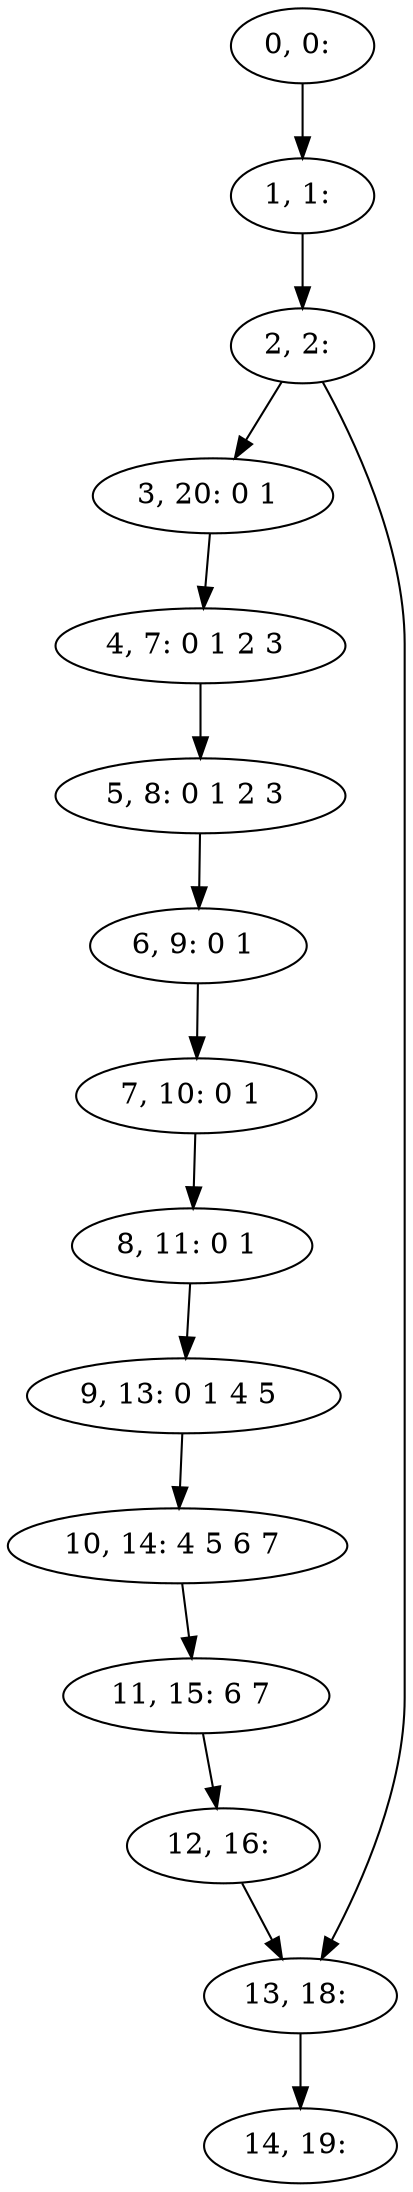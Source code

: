 digraph G {
0[label="0, 0: "];
1[label="1, 1: "];
2[label="2, 2: "];
3[label="3, 20: 0 1 "];
4[label="4, 7: 0 1 2 3 "];
5[label="5, 8: 0 1 2 3 "];
6[label="6, 9: 0 1 "];
7[label="7, 10: 0 1 "];
8[label="8, 11: 0 1 "];
9[label="9, 13: 0 1 4 5 "];
10[label="10, 14: 4 5 6 7 "];
11[label="11, 15: 6 7 "];
12[label="12, 16: "];
13[label="13, 18: "];
14[label="14, 19: "];
0->1 ;
1->2 ;
2->3 ;
2->13 ;
3->4 ;
4->5 ;
5->6 ;
6->7 ;
7->8 ;
8->9 ;
9->10 ;
10->11 ;
11->12 ;
12->13 ;
13->14 ;
}
